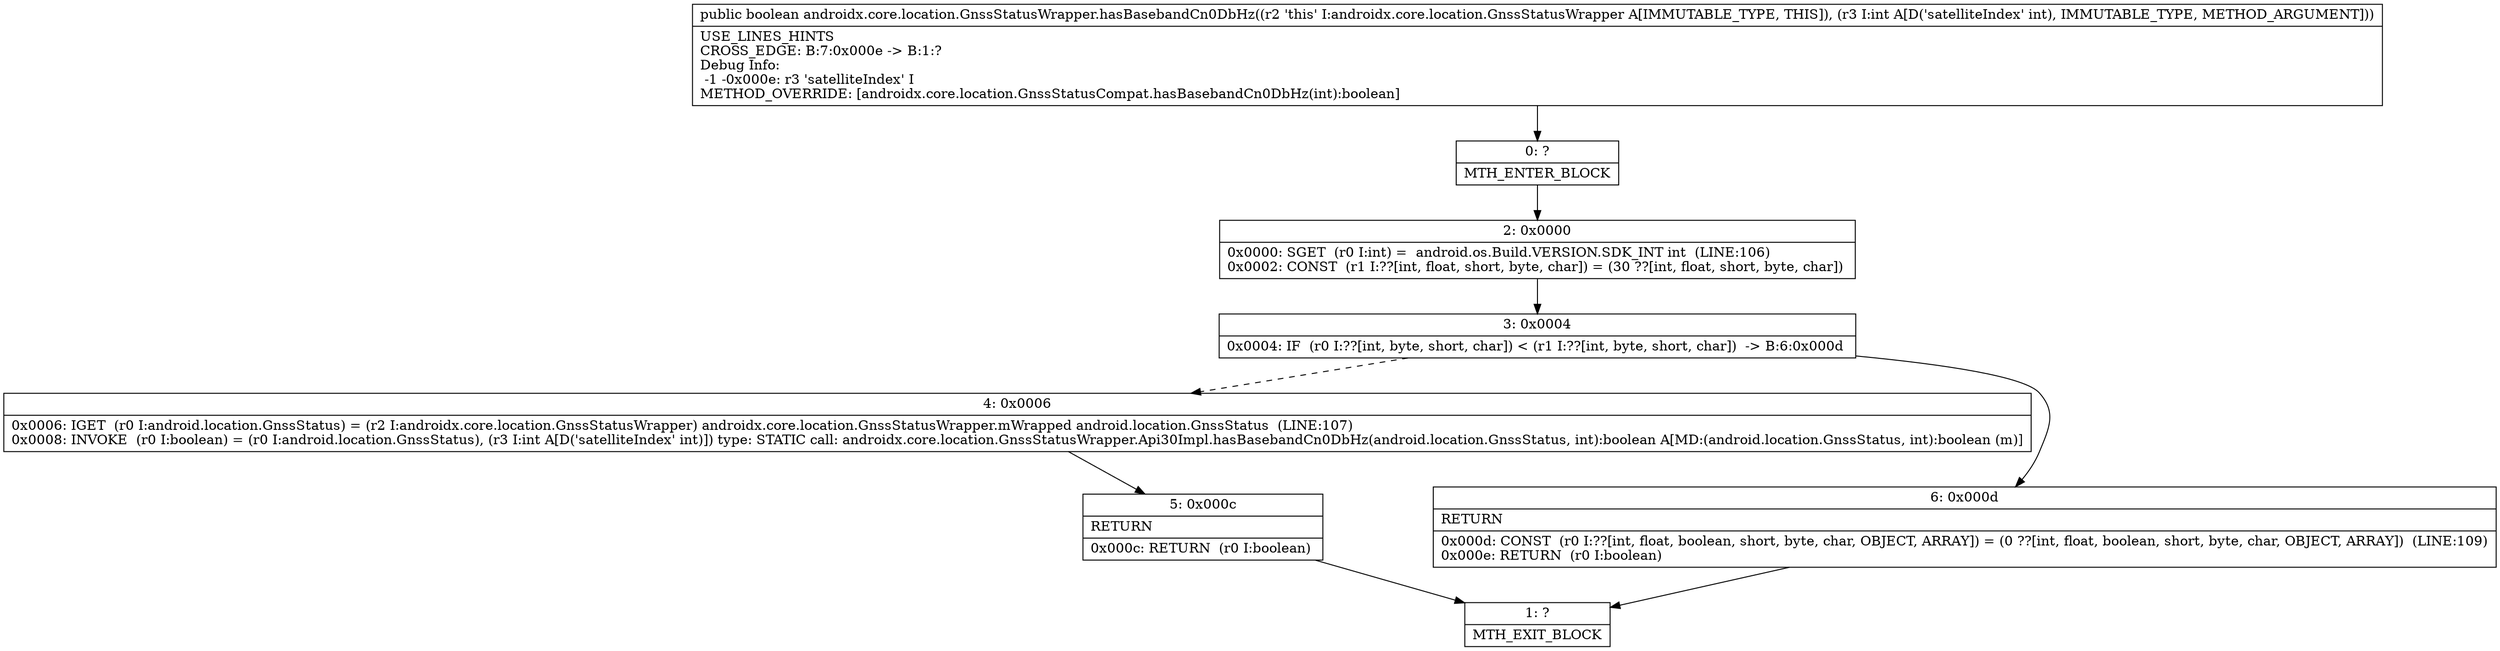 digraph "CFG forandroidx.core.location.GnssStatusWrapper.hasBasebandCn0DbHz(I)Z" {
Node_0 [shape=record,label="{0\:\ ?|MTH_ENTER_BLOCK\l}"];
Node_2 [shape=record,label="{2\:\ 0x0000|0x0000: SGET  (r0 I:int) =  android.os.Build.VERSION.SDK_INT int  (LINE:106)\l0x0002: CONST  (r1 I:??[int, float, short, byte, char]) = (30 ??[int, float, short, byte, char]) \l}"];
Node_3 [shape=record,label="{3\:\ 0x0004|0x0004: IF  (r0 I:??[int, byte, short, char]) \< (r1 I:??[int, byte, short, char])  \-\> B:6:0x000d \l}"];
Node_4 [shape=record,label="{4\:\ 0x0006|0x0006: IGET  (r0 I:android.location.GnssStatus) = (r2 I:androidx.core.location.GnssStatusWrapper) androidx.core.location.GnssStatusWrapper.mWrapped android.location.GnssStatus  (LINE:107)\l0x0008: INVOKE  (r0 I:boolean) = (r0 I:android.location.GnssStatus), (r3 I:int A[D('satelliteIndex' int)]) type: STATIC call: androidx.core.location.GnssStatusWrapper.Api30Impl.hasBasebandCn0DbHz(android.location.GnssStatus, int):boolean A[MD:(android.location.GnssStatus, int):boolean (m)]\l}"];
Node_5 [shape=record,label="{5\:\ 0x000c|RETURN\l|0x000c: RETURN  (r0 I:boolean) \l}"];
Node_1 [shape=record,label="{1\:\ ?|MTH_EXIT_BLOCK\l}"];
Node_6 [shape=record,label="{6\:\ 0x000d|RETURN\l|0x000d: CONST  (r0 I:??[int, float, boolean, short, byte, char, OBJECT, ARRAY]) = (0 ??[int, float, boolean, short, byte, char, OBJECT, ARRAY])  (LINE:109)\l0x000e: RETURN  (r0 I:boolean) \l}"];
MethodNode[shape=record,label="{public boolean androidx.core.location.GnssStatusWrapper.hasBasebandCn0DbHz((r2 'this' I:androidx.core.location.GnssStatusWrapper A[IMMUTABLE_TYPE, THIS]), (r3 I:int A[D('satelliteIndex' int), IMMUTABLE_TYPE, METHOD_ARGUMENT]))  | USE_LINES_HINTS\lCROSS_EDGE: B:7:0x000e \-\> B:1:?\lDebug Info:\l  \-1 \-0x000e: r3 'satelliteIndex' I\lMETHOD_OVERRIDE: [androidx.core.location.GnssStatusCompat.hasBasebandCn0DbHz(int):boolean]\l}"];
MethodNode -> Node_0;Node_0 -> Node_2;
Node_2 -> Node_3;
Node_3 -> Node_4[style=dashed];
Node_3 -> Node_6;
Node_4 -> Node_5;
Node_5 -> Node_1;
Node_6 -> Node_1;
}

